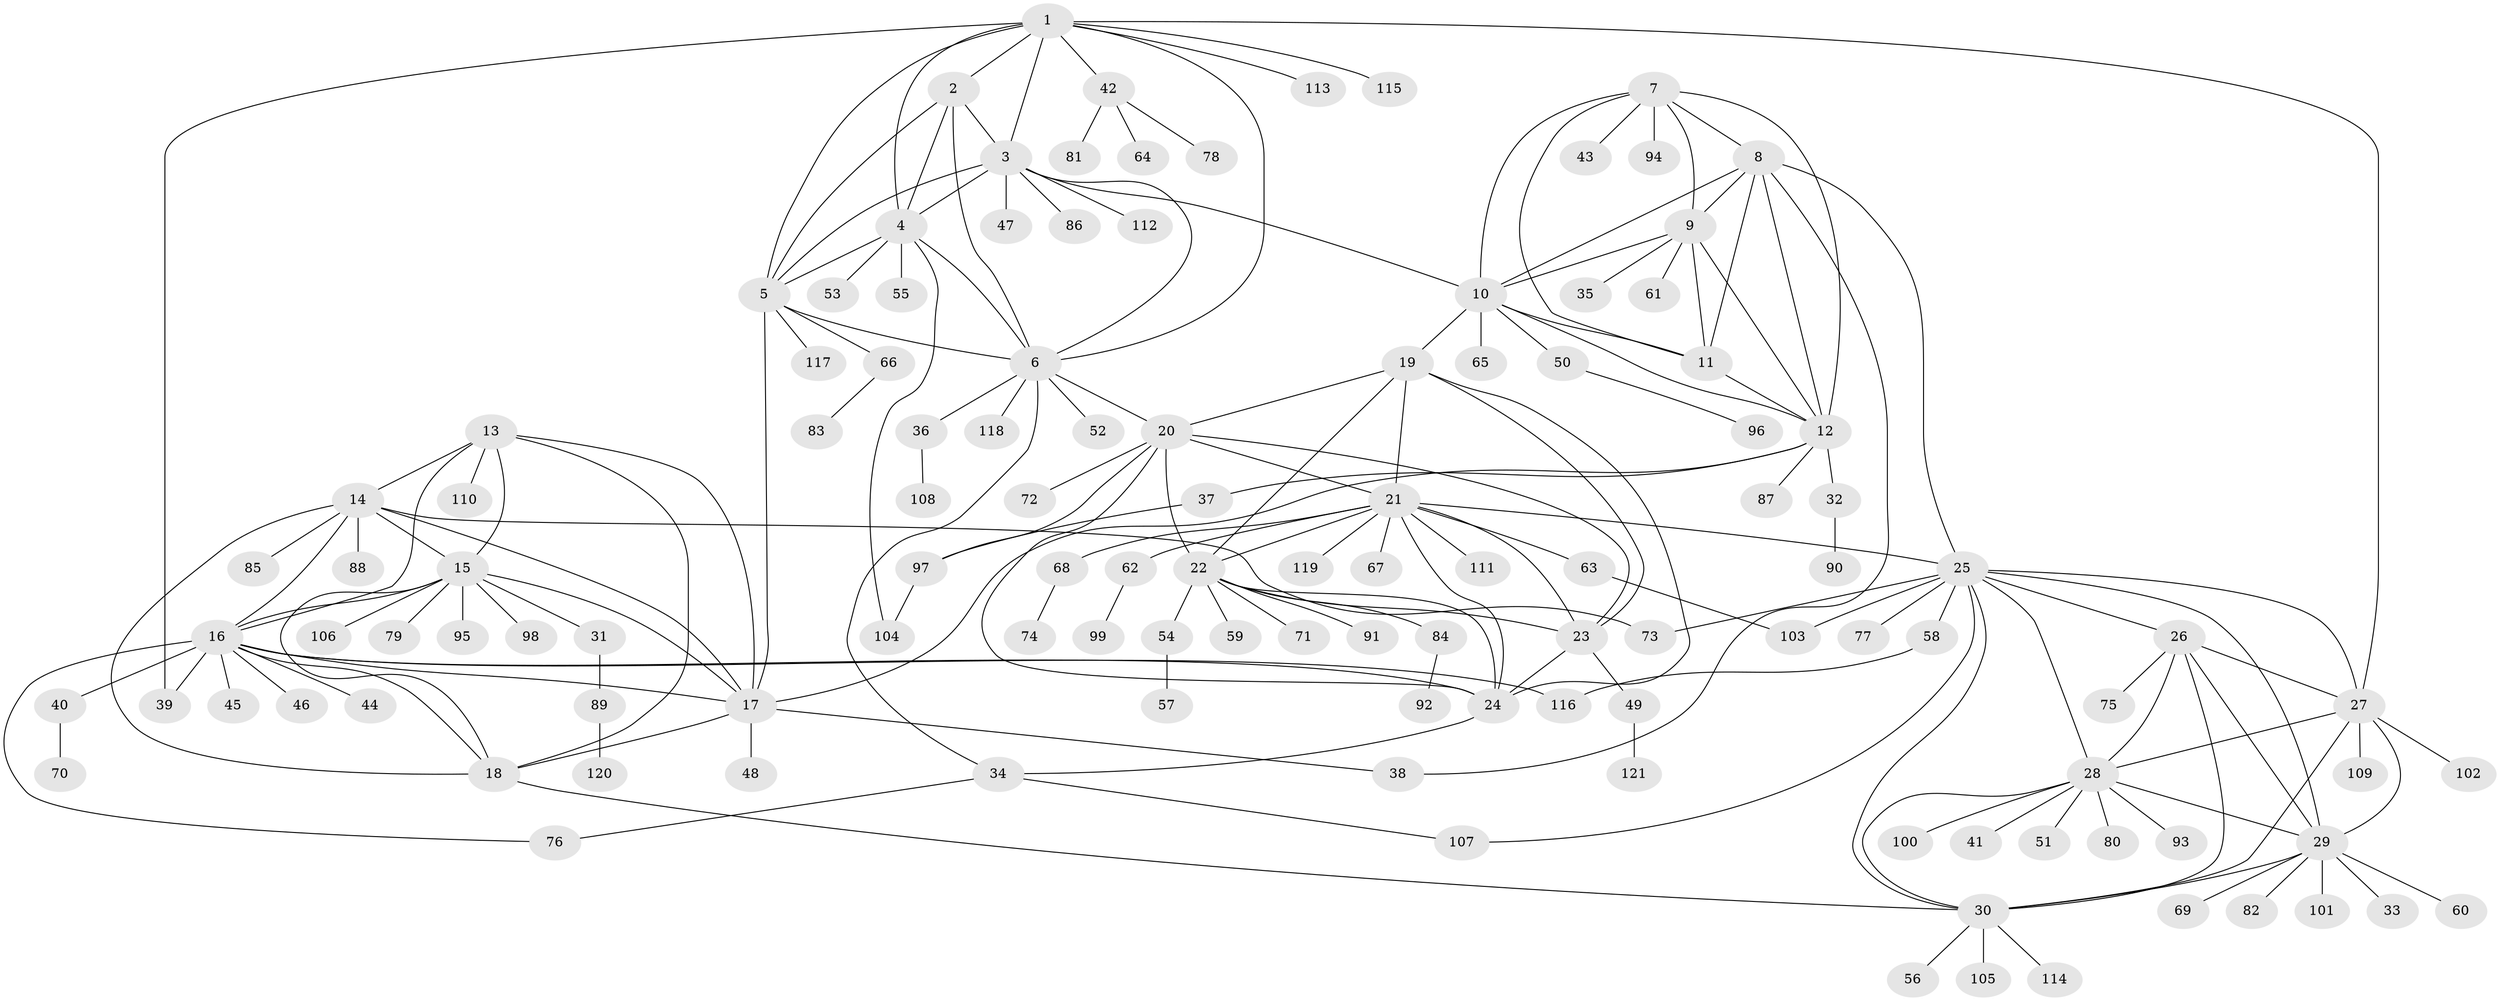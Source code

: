 // coarse degree distribution, {8: 0.10204081632653061, 6: 0.20408163265306123, 5: 0.08163265306122448, 7: 0.061224489795918366, 12: 0.02040816326530612, 11: 0.02040816326530612, 2: 0.10204081632653061, 1: 0.3673469387755102, 3: 0.04081632653061224}
// Generated by graph-tools (version 1.1) at 2025/52/03/04/25 22:52:39]
// undirected, 121 vertices, 186 edges
graph export_dot {
  node [color=gray90,style=filled];
  1;
  2;
  3;
  4;
  5;
  6;
  7;
  8;
  9;
  10;
  11;
  12;
  13;
  14;
  15;
  16;
  17;
  18;
  19;
  20;
  21;
  22;
  23;
  24;
  25;
  26;
  27;
  28;
  29;
  30;
  31;
  32;
  33;
  34;
  35;
  36;
  37;
  38;
  39;
  40;
  41;
  42;
  43;
  44;
  45;
  46;
  47;
  48;
  49;
  50;
  51;
  52;
  53;
  54;
  55;
  56;
  57;
  58;
  59;
  60;
  61;
  62;
  63;
  64;
  65;
  66;
  67;
  68;
  69;
  70;
  71;
  72;
  73;
  74;
  75;
  76;
  77;
  78;
  79;
  80;
  81;
  82;
  83;
  84;
  85;
  86;
  87;
  88;
  89;
  90;
  91;
  92;
  93;
  94;
  95;
  96;
  97;
  98;
  99;
  100;
  101;
  102;
  103;
  104;
  105;
  106;
  107;
  108;
  109;
  110;
  111;
  112;
  113;
  114;
  115;
  116;
  117;
  118;
  119;
  120;
  121;
  1 -- 2;
  1 -- 3;
  1 -- 4;
  1 -- 5;
  1 -- 6;
  1 -- 27;
  1 -- 39;
  1 -- 42;
  1 -- 113;
  1 -- 115;
  2 -- 3;
  2 -- 4;
  2 -- 5;
  2 -- 6;
  3 -- 4;
  3 -- 5;
  3 -- 6;
  3 -- 10;
  3 -- 47;
  3 -- 86;
  3 -- 112;
  4 -- 5;
  4 -- 6;
  4 -- 53;
  4 -- 55;
  4 -- 104;
  5 -- 6;
  5 -- 17;
  5 -- 66;
  5 -- 117;
  6 -- 20;
  6 -- 34;
  6 -- 36;
  6 -- 52;
  6 -- 118;
  7 -- 8;
  7 -- 9;
  7 -- 10;
  7 -- 11;
  7 -- 12;
  7 -- 43;
  7 -- 94;
  8 -- 9;
  8 -- 10;
  8 -- 11;
  8 -- 12;
  8 -- 25;
  8 -- 38;
  9 -- 10;
  9 -- 11;
  9 -- 12;
  9 -- 35;
  9 -- 61;
  10 -- 11;
  10 -- 12;
  10 -- 19;
  10 -- 50;
  10 -- 65;
  11 -- 12;
  12 -- 17;
  12 -- 32;
  12 -- 37;
  12 -- 87;
  13 -- 14;
  13 -- 15;
  13 -- 16;
  13 -- 17;
  13 -- 18;
  13 -- 110;
  14 -- 15;
  14 -- 16;
  14 -- 17;
  14 -- 18;
  14 -- 73;
  14 -- 85;
  14 -- 88;
  15 -- 16;
  15 -- 17;
  15 -- 18;
  15 -- 31;
  15 -- 79;
  15 -- 95;
  15 -- 98;
  15 -- 106;
  16 -- 17;
  16 -- 18;
  16 -- 24;
  16 -- 39;
  16 -- 40;
  16 -- 44;
  16 -- 45;
  16 -- 46;
  16 -- 76;
  16 -- 116;
  17 -- 18;
  17 -- 38;
  17 -- 48;
  18 -- 30;
  19 -- 20;
  19 -- 21;
  19 -- 22;
  19 -- 23;
  19 -- 24;
  20 -- 21;
  20 -- 22;
  20 -- 23;
  20 -- 24;
  20 -- 72;
  20 -- 97;
  21 -- 22;
  21 -- 23;
  21 -- 24;
  21 -- 25;
  21 -- 62;
  21 -- 63;
  21 -- 67;
  21 -- 68;
  21 -- 111;
  21 -- 119;
  22 -- 23;
  22 -- 24;
  22 -- 54;
  22 -- 59;
  22 -- 71;
  22 -- 84;
  22 -- 91;
  23 -- 24;
  23 -- 49;
  24 -- 34;
  25 -- 26;
  25 -- 27;
  25 -- 28;
  25 -- 29;
  25 -- 30;
  25 -- 58;
  25 -- 73;
  25 -- 77;
  25 -- 103;
  25 -- 107;
  26 -- 27;
  26 -- 28;
  26 -- 29;
  26 -- 30;
  26 -- 75;
  27 -- 28;
  27 -- 29;
  27 -- 30;
  27 -- 102;
  27 -- 109;
  28 -- 29;
  28 -- 30;
  28 -- 41;
  28 -- 51;
  28 -- 80;
  28 -- 93;
  28 -- 100;
  29 -- 30;
  29 -- 33;
  29 -- 60;
  29 -- 69;
  29 -- 82;
  29 -- 101;
  30 -- 56;
  30 -- 105;
  30 -- 114;
  31 -- 89;
  32 -- 90;
  34 -- 76;
  34 -- 107;
  36 -- 108;
  37 -- 97;
  40 -- 70;
  42 -- 64;
  42 -- 78;
  42 -- 81;
  49 -- 121;
  50 -- 96;
  54 -- 57;
  58 -- 116;
  62 -- 99;
  63 -- 103;
  66 -- 83;
  68 -- 74;
  84 -- 92;
  89 -- 120;
  97 -- 104;
}
